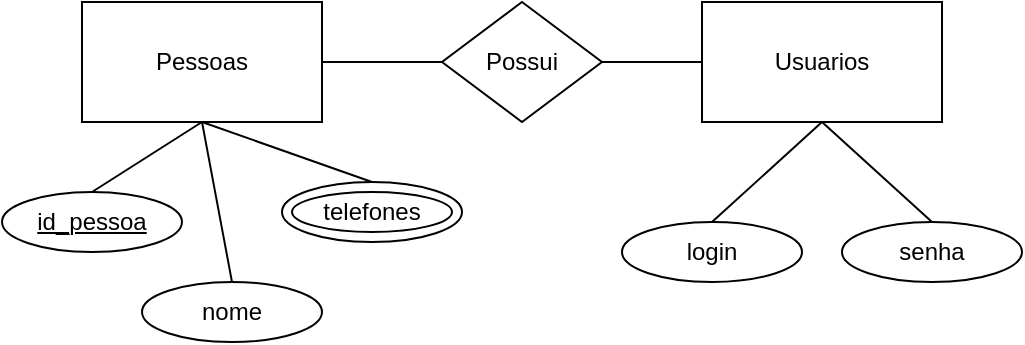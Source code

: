 <mxfile version="13.8.3" type="device"><diagram id="wWEWYAj9GRtCoKo_BMlf" name="Page-1"><mxGraphModel dx="526" dy="482" grid="1" gridSize="10" guides="1" tooltips="1" connect="1" arrows="1" fold="1" page="1" pageScale="1" pageWidth="827" pageHeight="1169" math="0" shadow="0"><root><mxCell id="0"/><mxCell id="1" parent="0"/><mxCell id="rlS4511QX4MDiyvNs49z-1" value="Pessoas" style="rounded=0;whiteSpace=wrap;html=1;" vertex="1" parent="1"><mxGeometry x="60" y="150" width="120" height="60" as="geometry"/></mxCell><mxCell id="rlS4511QX4MDiyvNs49z-2" value="Usuarios" style="rounded=0;whiteSpace=wrap;html=1;" vertex="1" parent="1"><mxGeometry x="370" y="150" width="120" height="60" as="geometry"/></mxCell><mxCell id="rlS4511QX4MDiyvNs49z-4" style="edgeStyle=orthogonalEdgeStyle;rounded=0;orthogonalLoop=1;jettySize=auto;html=1;exitX=0;exitY=0.5;exitDx=0;exitDy=0;entryX=1;entryY=0.5;entryDx=0;entryDy=0;endArrow=none;endFill=0;" edge="1" parent="1" source="rlS4511QX4MDiyvNs49z-3" target="rlS4511QX4MDiyvNs49z-1"><mxGeometry relative="1" as="geometry"/></mxCell><mxCell id="rlS4511QX4MDiyvNs49z-5" style="edgeStyle=orthogonalEdgeStyle;rounded=0;orthogonalLoop=1;jettySize=auto;html=1;exitX=1;exitY=0.5;exitDx=0;exitDy=0;entryX=0;entryY=0.5;entryDx=0;entryDy=0;endArrow=none;endFill=0;" edge="1" parent="1" source="rlS4511QX4MDiyvNs49z-3" target="rlS4511QX4MDiyvNs49z-2"><mxGeometry relative="1" as="geometry"/></mxCell><mxCell id="rlS4511QX4MDiyvNs49z-3" value="Possui" style="rhombus;whiteSpace=wrap;html=1;" vertex="1" parent="1"><mxGeometry x="240" y="150" width="80" height="60" as="geometry"/></mxCell><mxCell id="rlS4511QX4MDiyvNs49z-11" style="edgeStyle=none;rounded=0;orthogonalLoop=1;jettySize=auto;html=1;exitX=0.5;exitY=0;exitDx=0;exitDy=0;endArrow=none;endFill=0;" edge="1" parent="1" source="rlS4511QX4MDiyvNs49z-6"><mxGeometry relative="1" as="geometry"><mxPoint x="120" y="210" as="targetPoint"/></mxGeometry></mxCell><mxCell id="rlS4511QX4MDiyvNs49z-6" value="id_pessoa" style="ellipse;whiteSpace=wrap;html=1;fontStyle=4" vertex="1" parent="1"><mxGeometry x="20" y="245" width="90" height="30" as="geometry"/></mxCell><mxCell id="rlS4511QX4MDiyvNs49z-12" style="edgeStyle=none;rounded=0;orthogonalLoop=1;jettySize=auto;html=1;exitX=0.5;exitY=0;exitDx=0;exitDy=0;endArrow=none;endFill=0;" edge="1" parent="1" source="rlS4511QX4MDiyvNs49z-7"><mxGeometry relative="1" as="geometry"><mxPoint x="120" y="210" as="targetPoint"/></mxGeometry></mxCell><mxCell id="rlS4511QX4MDiyvNs49z-7" value="nome" style="ellipse;whiteSpace=wrap;html=1;" vertex="1" parent="1"><mxGeometry x="90" y="290" width="90" height="30" as="geometry"/></mxCell><mxCell id="rlS4511QX4MDiyvNs49z-10" style="rounded=0;orthogonalLoop=1;jettySize=auto;html=1;exitX=0.5;exitY=0;exitDx=0;exitDy=0;entryX=0.5;entryY=1;entryDx=0;entryDy=0;endArrow=none;endFill=0;" edge="1" parent="1" source="rlS4511QX4MDiyvNs49z-8" target="rlS4511QX4MDiyvNs49z-1"><mxGeometry relative="1" as="geometry"/></mxCell><mxCell id="rlS4511QX4MDiyvNs49z-8" value="nome" style="ellipse;whiteSpace=wrap;html=1;" vertex="1" parent="1"><mxGeometry x="160" y="240" width="90" height="30" as="geometry"/></mxCell><mxCell id="rlS4511QX4MDiyvNs49z-9" value="telefones" style="ellipse;whiteSpace=wrap;html=1;" vertex="1" parent="1"><mxGeometry x="165" y="245" width="80" height="20" as="geometry"/></mxCell><mxCell id="rlS4511QX4MDiyvNs49z-15" style="edgeStyle=none;rounded=0;orthogonalLoop=1;jettySize=auto;html=1;exitX=0.5;exitY=0;exitDx=0;exitDy=0;entryX=0.5;entryY=1;entryDx=0;entryDy=0;endArrow=none;endFill=0;" edge="1" parent="1" source="rlS4511QX4MDiyvNs49z-13" target="rlS4511QX4MDiyvNs49z-2"><mxGeometry relative="1" as="geometry"/></mxCell><mxCell id="rlS4511QX4MDiyvNs49z-13" value="login" style="ellipse;whiteSpace=wrap;html=1;" vertex="1" parent="1"><mxGeometry x="330" y="260" width="90" height="30" as="geometry"/></mxCell><mxCell id="rlS4511QX4MDiyvNs49z-16" style="edgeStyle=none;rounded=0;orthogonalLoop=1;jettySize=auto;html=1;exitX=0.5;exitY=0;exitDx=0;exitDy=0;endArrow=none;endFill=0;" edge="1" parent="1" source="rlS4511QX4MDiyvNs49z-14"><mxGeometry relative="1" as="geometry"><mxPoint x="430" y="210" as="targetPoint"/></mxGeometry></mxCell><mxCell id="rlS4511QX4MDiyvNs49z-14" value="senha" style="ellipse;whiteSpace=wrap;html=1;" vertex="1" parent="1"><mxGeometry x="440" y="260" width="90" height="30" as="geometry"/></mxCell></root></mxGraphModel></diagram></mxfile>